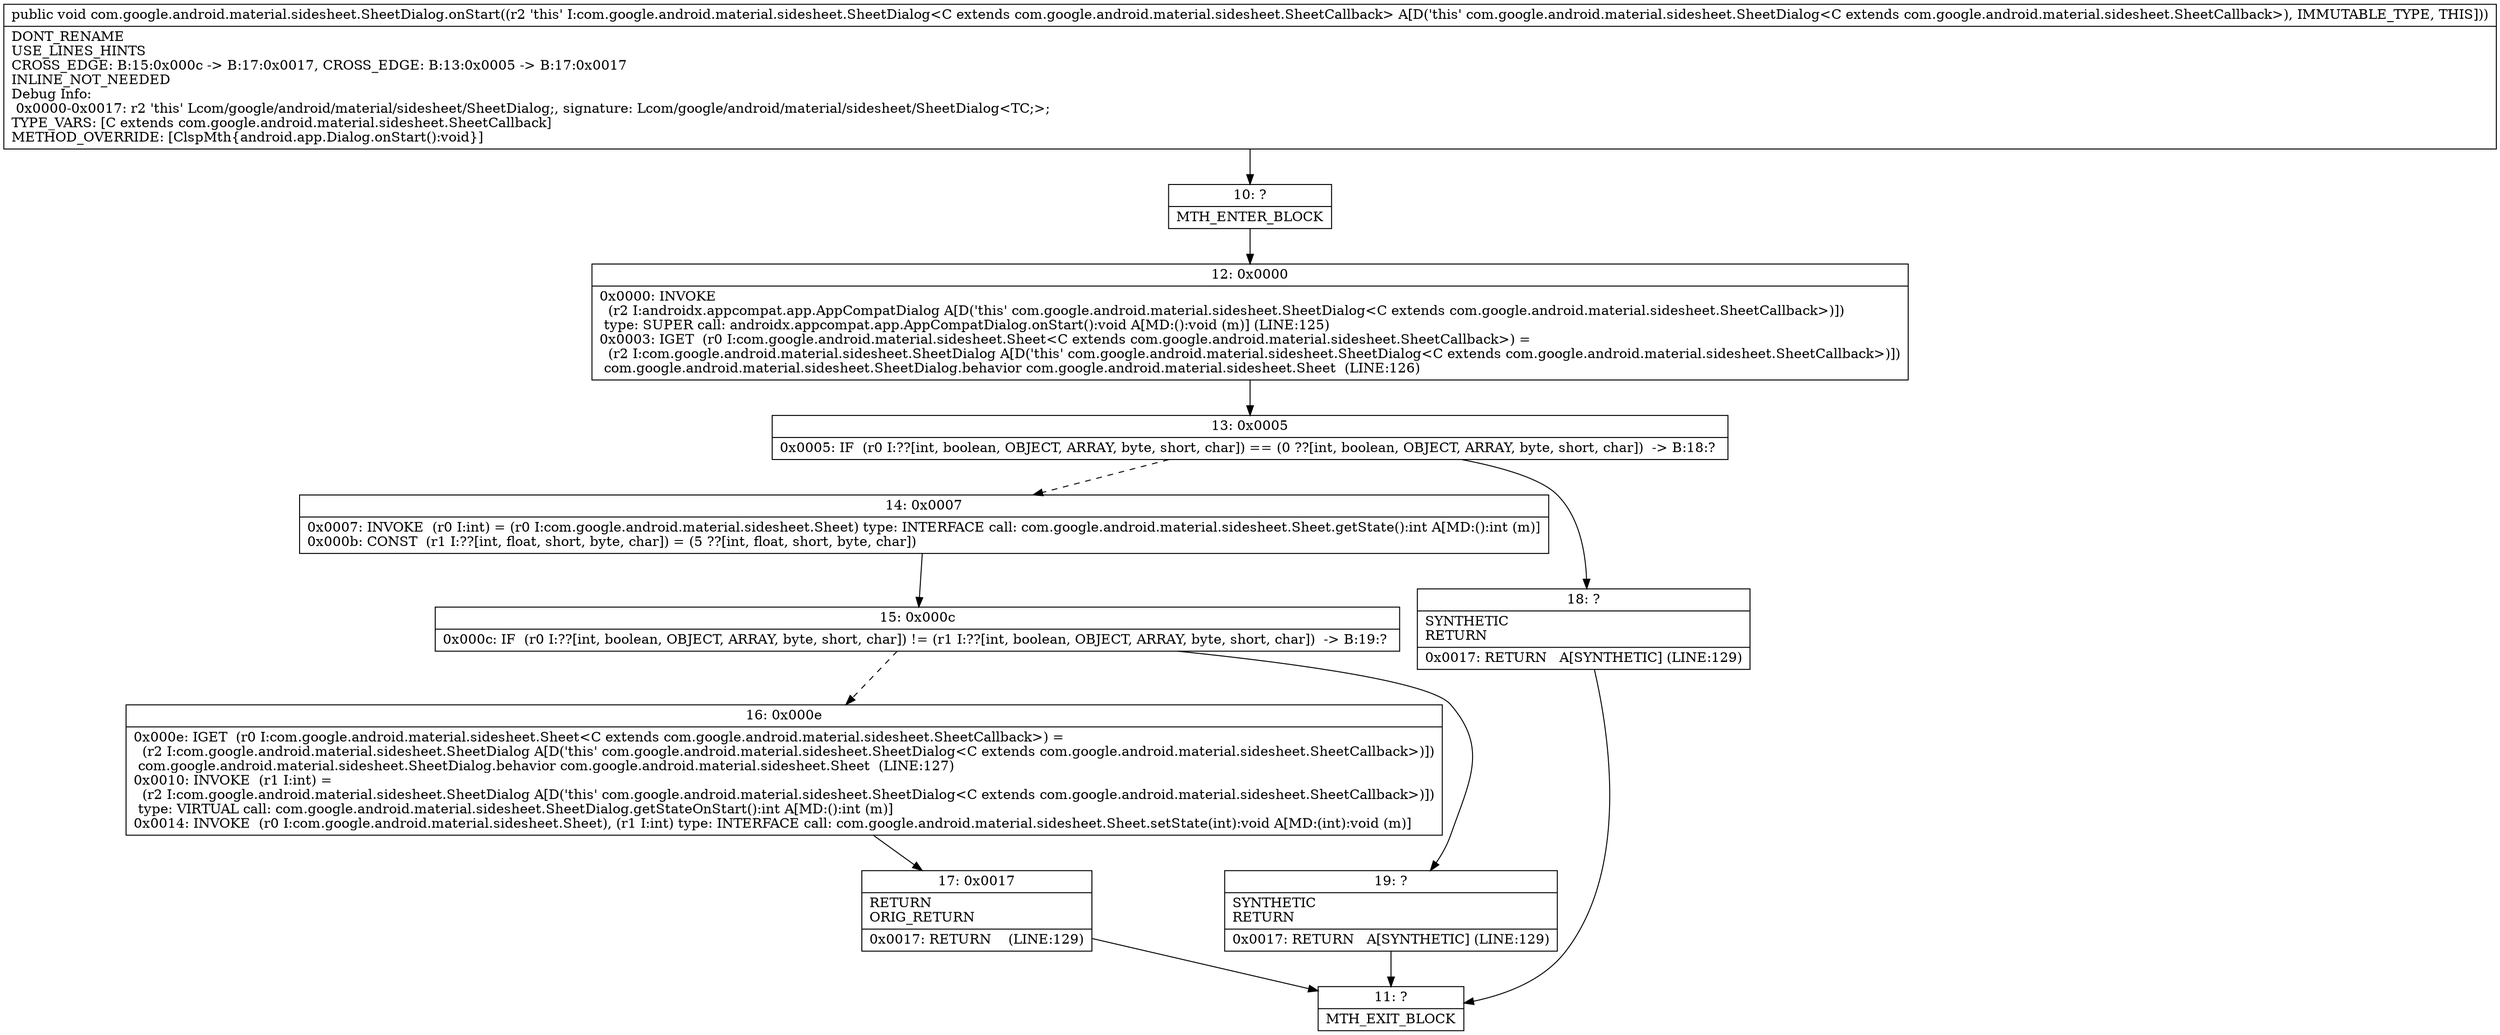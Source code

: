 digraph "CFG forcom.google.android.material.sidesheet.SheetDialog.onStart()V" {
Node_10 [shape=record,label="{10\:\ ?|MTH_ENTER_BLOCK\l}"];
Node_12 [shape=record,label="{12\:\ 0x0000|0x0000: INVOKE  \l  (r2 I:androidx.appcompat.app.AppCompatDialog A[D('this' com.google.android.material.sidesheet.SheetDialog\<C extends com.google.android.material.sidesheet.SheetCallback\>)])\l type: SUPER call: androidx.appcompat.app.AppCompatDialog.onStart():void A[MD:():void (m)] (LINE:125)\l0x0003: IGET  (r0 I:com.google.android.material.sidesheet.Sheet\<C extends com.google.android.material.sidesheet.SheetCallback\>) = \l  (r2 I:com.google.android.material.sidesheet.SheetDialog A[D('this' com.google.android.material.sidesheet.SheetDialog\<C extends com.google.android.material.sidesheet.SheetCallback\>)])\l com.google.android.material.sidesheet.SheetDialog.behavior com.google.android.material.sidesheet.Sheet  (LINE:126)\l}"];
Node_13 [shape=record,label="{13\:\ 0x0005|0x0005: IF  (r0 I:??[int, boolean, OBJECT, ARRAY, byte, short, char]) == (0 ??[int, boolean, OBJECT, ARRAY, byte, short, char])  \-\> B:18:? \l}"];
Node_14 [shape=record,label="{14\:\ 0x0007|0x0007: INVOKE  (r0 I:int) = (r0 I:com.google.android.material.sidesheet.Sheet) type: INTERFACE call: com.google.android.material.sidesheet.Sheet.getState():int A[MD:():int (m)]\l0x000b: CONST  (r1 I:??[int, float, short, byte, char]) = (5 ??[int, float, short, byte, char]) \l}"];
Node_15 [shape=record,label="{15\:\ 0x000c|0x000c: IF  (r0 I:??[int, boolean, OBJECT, ARRAY, byte, short, char]) != (r1 I:??[int, boolean, OBJECT, ARRAY, byte, short, char])  \-\> B:19:? \l}"];
Node_16 [shape=record,label="{16\:\ 0x000e|0x000e: IGET  (r0 I:com.google.android.material.sidesheet.Sheet\<C extends com.google.android.material.sidesheet.SheetCallback\>) = \l  (r2 I:com.google.android.material.sidesheet.SheetDialog A[D('this' com.google.android.material.sidesheet.SheetDialog\<C extends com.google.android.material.sidesheet.SheetCallback\>)])\l com.google.android.material.sidesheet.SheetDialog.behavior com.google.android.material.sidesheet.Sheet  (LINE:127)\l0x0010: INVOKE  (r1 I:int) = \l  (r2 I:com.google.android.material.sidesheet.SheetDialog A[D('this' com.google.android.material.sidesheet.SheetDialog\<C extends com.google.android.material.sidesheet.SheetCallback\>)])\l type: VIRTUAL call: com.google.android.material.sidesheet.SheetDialog.getStateOnStart():int A[MD:():int (m)]\l0x0014: INVOKE  (r0 I:com.google.android.material.sidesheet.Sheet), (r1 I:int) type: INTERFACE call: com.google.android.material.sidesheet.Sheet.setState(int):void A[MD:(int):void (m)]\l}"];
Node_17 [shape=record,label="{17\:\ 0x0017|RETURN\lORIG_RETURN\l|0x0017: RETURN    (LINE:129)\l}"];
Node_11 [shape=record,label="{11\:\ ?|MTH_EXIT_BLOCK\l}"];
Node_19 [shape=record,label="{19\:\ ?|SYNTHETIC\lRETURN\l|0x0017: RETURN   A[SYNTHETIC] (LINE:129)\l}"];
Node_18 [shape=record,label="{18\:\ ?|SYNTHETIC\lRETURN\l|0x0017: RETURN   A[SYNTHETIC] (LINE:129)\l}"];
MethodNode[shape=record,label="{public void com.google.android.material.sidesheet.SheetDialog.onStart((r2 'this' I:com.google.android.material.sidesheet.SheetDialog\<C extends com.google.android.material.sidesheet.SheetCallback\> A[D('this' com.google.android.material.sidesheet.SheetDialog\<C extends com.google.android.material.sidesheet.SheetCallback\>), IMMUTABLE_TYPE, THIS]))  | DONT_RENAME\lUSE_LINES_HINTS\lCROSS_EDGE: B:15:0x000c \-\> B:17:0x0017, CROSS_EDGE: B:13:0x0005 \-\> B:17:0x0017\lINLINE_NOT_NEEDED\lDebug Info:\l  0x0000\-0x0017: r2 'this' Lcom\/google\/android\/material\/sidesheet\/SheetDialog;, signature: Lcom\/google\/android\/material\/sidesheet\/SheetDialog\<TC;\>;\lTYPE_VARS: [C extends com.google.android.material.sidesheet.SheetCallback]\lMETHOD_OVERRIDE: [ClspMth\{android.app.Dialog.onStart():void\}]\l}"];
MethodNode -> Node_10;Node_10 -> Node_12;
Node_12 -> Node_13;
Node_13 -> Node_14[style=dashed];
Node_13 -> Node_18;
Node_14 -> Node_15;
Node_15 -> Node_16[style=dashed];
Node_15 -> Node_19;
Node_16 -> Node_17;
Node_17 -> Node_11;
Node_19 -> Node_11;
Node_18 -> Node_11;
}

